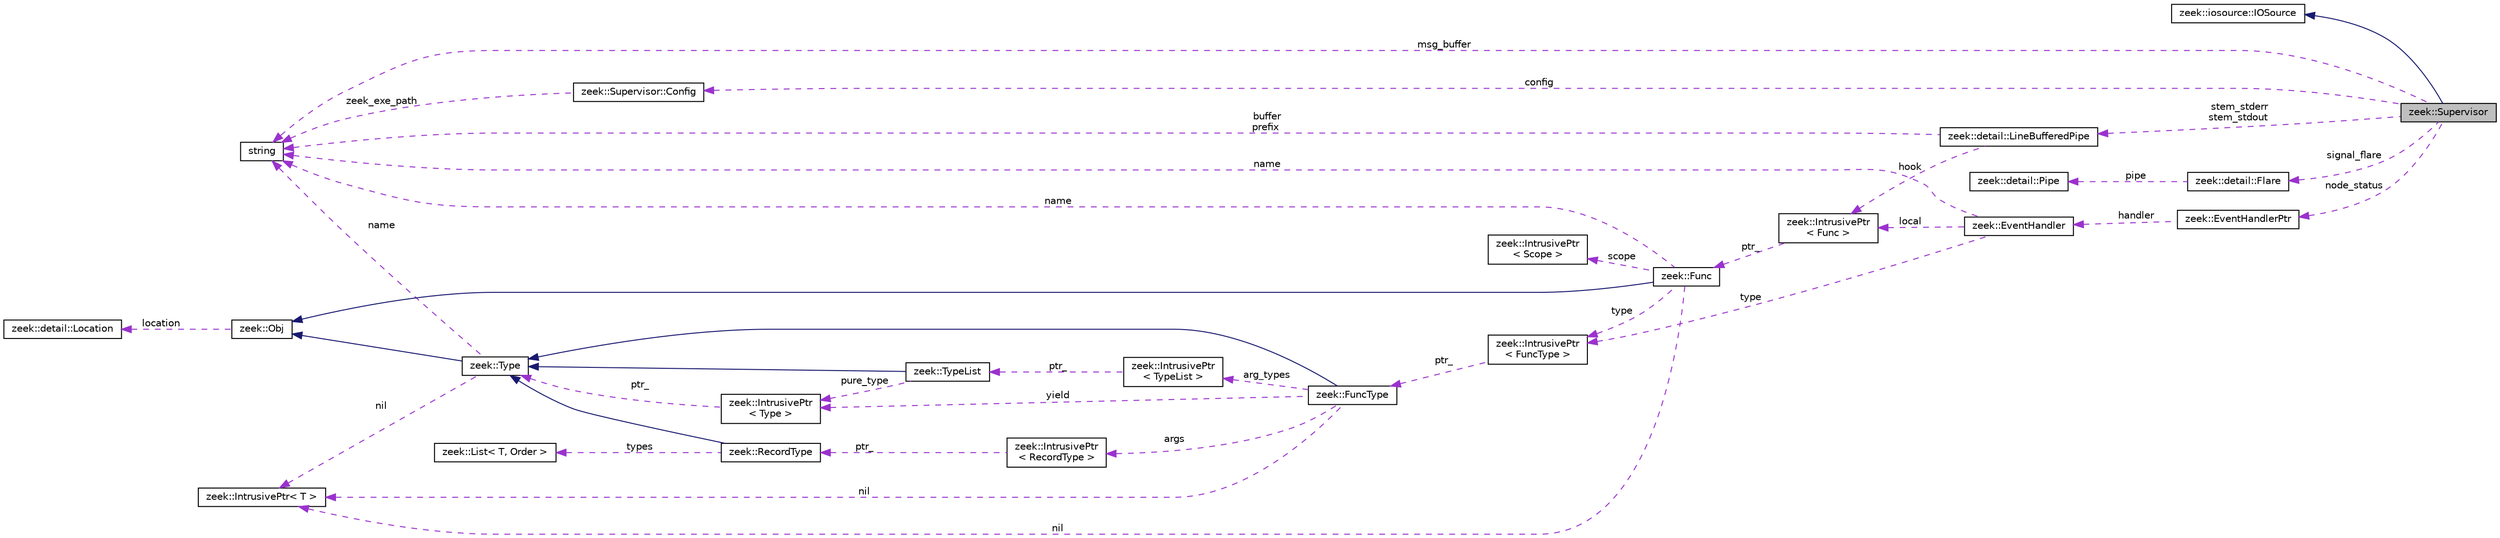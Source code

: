 digraph "zeek::Supervisor"
{
 // LATEX_PDF_SIZE
  edge [fontname="Helvetica",fontsize="10",labelfontname="Helvetica",labelfontsize="10"];
  node [fontname="Helvetica",fontsize="10",shape=record];
  rankdir="LR";
  Node1 [label="zeek::Supervisor",height=0.2,width=0.4,color="black", fillcolor="grey75", style="filled", fontcolor="black",tooltip=" "];
  Node2 -> Node1 [dir="back",color="midnightblue",fontsize="10",style="solid",fontname="Helvetica"];
  Node2 [label="zeek::iosource::IOSource",height=0.2,width=0.4,color="black", fillcolor="white", style="filled",URL="$da/dea/classzeek_1_1iosource_1_1IOSource.html",tooltip=" "];
  Node3 -> Node1 [dir="back",color="darkorchid3",fontsize="10",style="dashed",label=" config" ,fontname="Helvetica"];
  Node3 [label="zeek::Supervisor::Config",height=0.2,width=0.4,color="black", fillcolor="white", style="filled",URL="$db/dcb/classzeek_1_1Supervisor.html#d4/d02/structzeek_1_1Supervisor_1_1Config",tooltip=" "];
  Node4 -> Node3 [dir="back",color="darkorchid3",fontsize="10",style="dashed",label=" zeek_exe_path" ,fontname="Helvetica"];
  Node4 [label="string",height=0.2,width=0.4,color="black", fillcolor="white", style="filled",tooltip=" "];
  Node5 -> Node1 [dir="back",color="darkorchid3",fontsize="10",style="dashed",label=" stem_stderr\nstem_stdout" ,fontname="Helvetica"];
  Node5 [label="zeek::detail::LineBufferedPipe",height=0.2,width=0.4,color="black", fillcolor="white", style="filled",URL="$dd/d7e/structzeek_1_1detail_1_1LineBufferedPipe.html",tooltip=" "];
  Node4 -> Node5 [dir="back",color="darkorchid3",fontsize="10",style="dashed",label=" buffer\nprefix" ,fontname="Helvetica"];
  Node6 -> Node5 [dir="back",color="darkorchid3",fontsize="10",style="dashed",label=" hook" ,fontname="Helvetica"];
  Node6 [label="zeek::IntrusivePtr\l\< Func \>",height=0.2,width=0.4,color="black", fillcolor="white", style="filled",URL="$d6/dba/classzeek_1_1IntrusivePtr.html",tooltip=" "];
  Node7 -> Node6 [dir="back",color="darkorchid3",fontsize="10",style="dashed",label=" ptr_" ,fontname="Helvetica"];
  Node7 [label="zeek::Func",height=0.2,width=0.4,color="black", fillcolor="white", style="filled",URL="$d5/d7c/classzeek_1_1Func.html",tooltip=" "];
  Node8 -> Node7 [dir="back",color="midnightblue",fontsize="10",style="solid",fontname="Helvetica"];
  Node8 [label="zeek::Obj",height=0.2,width=0.4,color="black", fillcolor="white", style="filled",URL="$dd/df1/classzeek_1_1Obj.html",tooltip=" "];
  Node9 -> Node8 [dir="back",color="darkorchid3",fontsize="10",style="dashed",label=" location" ,fontname="Helvetica"];
  Node9 [label="zeek::detail::Location",height=0.2,width=0.4,color="black", fillcolor="white", style="filled",URL="$d5/d1d/classzeek_1_1detail_1_1Location.html",tooltip=" "];
  Node10 -> Node7 [dir="back",color="darkorchid3",fontsize="10",style="dashed",label=" nil" ,fontname="Helvetica"];
  Node10 [label="zeek::IntrusivePtr\< T \>",height=0.2,width=0.4,color="black", fillcolor="white", style="filled",URL="$d6/dba/classzeek_1_1IntrusivePtr.html",tooltip=" "];
  Node11 -> Node7 [dir="back",color="darkorchid3",fontsize="10",style="dashed",label=" scope" ,fontname="Helvetica"];
  Node11 [label="zeek::IntrusivePtr\l\< Scope \>",height=0.2,width=0.4,color="black", fillcolor="white", style="filled",URL="$d6/dba/classzeek_1_1IntrusivePtr.html",tooltip=" "];
  Node12 -> Node7 [dir="back",color="darkorchid3",fontsize="10",style="dashed",label=" type" ,fontname="Helvetica"];
  Node12 [label="zeek::IntrusivePtr\l\< FuncType \>",height=0.2,width=0.4,color="black", fillcolor="white", style="filled",URL="$d6/dba/classzeek_1_1IntrusivePtr.html",tooltip=" "];
  Node13 -> Node12 [dir="back",color="darkorchid3",fontsize="10",style="dashed",label=" ptr_" ,fontname="Helvetica"];
  Node13 [label="zeek::FuncType",height=0.2,width=0.4,color="black", fillcolor="white", style="filled",URL="$da/ddd/classzeek_1_1FuncType.html",tooltip=" "];
  Node14 -> Node13 [dir="back",color="midnightblue",fontsize="10",style="solid",fontname="Helvetica"];
  Node14 [label="zeek::Type",height=0.2,width=0.4,color="black", fillcolor="white", style="filled",URL="$d0/d4f/classzeek_1_1Type.html",tooltip=" "];
  Node8 -> Node14 [dir="back",color="midnightblue",fontsize="10",style="solid",fontname="Helvetica"];
  Node10 -> Node14 [dir="back",color="darkorchid3",fontsize="10",style="dashed",label=" nil" ,fontname="Helvetica"];
  Node4 -> Node14 [dir="back",color="darkorchid3",fontsize="10",style="dashed",label=" name" ,fontname="Helvetica"];
  Node10 -> Node13 [dir="back",color="darkorchid3",fontsize="10",style="dashed",label=" nil" ,fontname="Helvetica"];
  Node15 -> Node13 [dir="back",color="darkorchid3",fontsize="10",style="dashed",label=" args" ,fontname="Helvetica"];
  Node15 [label="zeek::IntrusivePtr\l\< RecordType \>",height=0.2,width=0.4,color="black", fillcolor="white", style="filled",URL="$d6/dba/classzeek_1_1IntrusivePtr.html",tooltip=" "];
  Node16 -> Node15 [dir="back",color="darkorchid3",fontsize="10",style="dashed",label=" ptr_" ,fontname="Helvetica"];
  Node16 [label="zeek::RecordType",height=0.2,width=0.4,color="black", fillcolor="white", style="filled",URL="$df/d5b/classzeek_1_1RecordType.html",tooltip=" "];
  Node14 -> Node16 [dir="back",color="midnightblue",fontsize="10",style="solid",fontname="Helvetica"];
  Node17 -> Node16 [dir="back",color="darkorchid3",fontsize="10",style="dashed",label=" types" ,fontname="Helvetica"];
  Node17 [label="zeek::List\< T, Order \>",height=0.2,width=0.4,color="black", fillcolor="white", style="filled",URL="$d2/d8d/classzeek_1_1List.html",tooltip=" "];
  Node18 -> Node13 [dir="back",color="darkorchid3",fontsize="10",style="dashed",label=" arg_types" ,fontname="Helvetica"];
  Node18 [label="zeek::IntrusivePtr\l\< TypeList \>",height=0.2,width=0.4,color="black", fillcolor="white", style="filled",URL="$d6/dba/classzeek_1_1IntrusivePtr.html",tooltip=" "];
  Node19 -> Node18 [dir="back",color="darkorchid3",fontsize="10",style="dashed",label=" ptr_" ,fontname="Helvetica"];
  Node19 [label="zeek::TypeList",height=0.2,width=0.4,color="black", fillcolor="white", style="filled",URL="$da/d8e/classzeek_1_1TypeList.html",tooltip=" "];
  Node14 -> Node19 [dir="back",color="midnightblue",fontsize="10",style="solid",fontname="Helvetica"];
  Node20 -> Node19 [dir="back",color="darkorchid3",fontsize="10",style="dashed",label=" pure_type" ,fontname="Helvetica"];
  Node20 [label="zeek::IntrusivePtr\l\< Type \>",height=0.2,width=0.4,color="black", fillcolor="white", style="filled",URL="$d6/dba/classzeek_1_1IntrusivePtr.html",tooltip=" "];
  Node14 -> Node20 [dir="back",color="darkorchid3",fontsize="10",style="dashed",label=" ptr_" ,fontname="Helvetica"];
  Node20 -> Node13 [dir="back",color="darkorchid3",fontsize="10",style="dashed",label=" yield" ,fontname="Helvetica"];
  Node4 -> Node7 [dir="back",color="darkorchid3",fontsize="10",style="dashed",label=" name" ,fontname="Helvetica"];
  Node21 -> Node1 [dir="back",color="darkorchid3",fontsize="10",style="dashed",label=" signal_flare" ,fontname="Helvetica"];
  Node21 [label="zeek::detail::Flare",height=0.2,width=0.4,color="black", fillcolor="white", style="filled",URL="$d5/dce/classzeek_1_1detail_1_1Flare.html",tooltip=" "];
  Node22 -> Node21 [dir="back",color="darkorchid3",fontsize="10",style="dashed",label=" pipe" ,fontname="Helvetica"];
  Node22 [label="zeek::detail::Pipe",height=0.2,width=0.4,color="black", fillcolor="white", style="filled",URL="$de/dd5/classzeek_1_1detail_1_1Pipe.html",tooltip=" "];
  Node4 -> Node1 [dir="back",color="darkorchid3",fontsize="10",style="dashed",label=" msg_buffer" ,fontname="Helvetica"];
  Node23 -> Node1 [dir="back",color="darkorchid3",fontsize="10",style="dashed",label=" node_status" ,fontname="Helvetica"];
  Node23 [label="zeek::EventHandlerPtr",height=0.2,width=0.4,color="black", fillcolor="white", style="filled",URL="$d7/dc7/classzeek_1_1EventHandlerPtr.html",tooltip=" "];
  Node24 -> Node23 [dir="back",color="darkorchid3",fontsize="10",style="dashed",label=" handler" ,fontname="Helvetica"];
  Node24 [label="zeek::EventHandler",height=0.2,width=0.4,color="black", fillcolor="white", style="filled",URL="$d2/d39/classzeek_1_1EventHandler.html",tooltip=" "];
  Node4 -> Node24 [dir="back",color="darkorchid3",fontsize="10",style="dashed",label=" name" ,fontname="Helvetica"];
  Node6 -> Node24 [dir="back",color="darkorchid3",fontsize="10",style="dashed",label=" local" ,fontname="Helvetica"];
  Node12 -> Node24 [dir="back",color="darkorchid3",fontsize="10",style="dashed",label=" type" ,fontname="Helvetica"];
}
